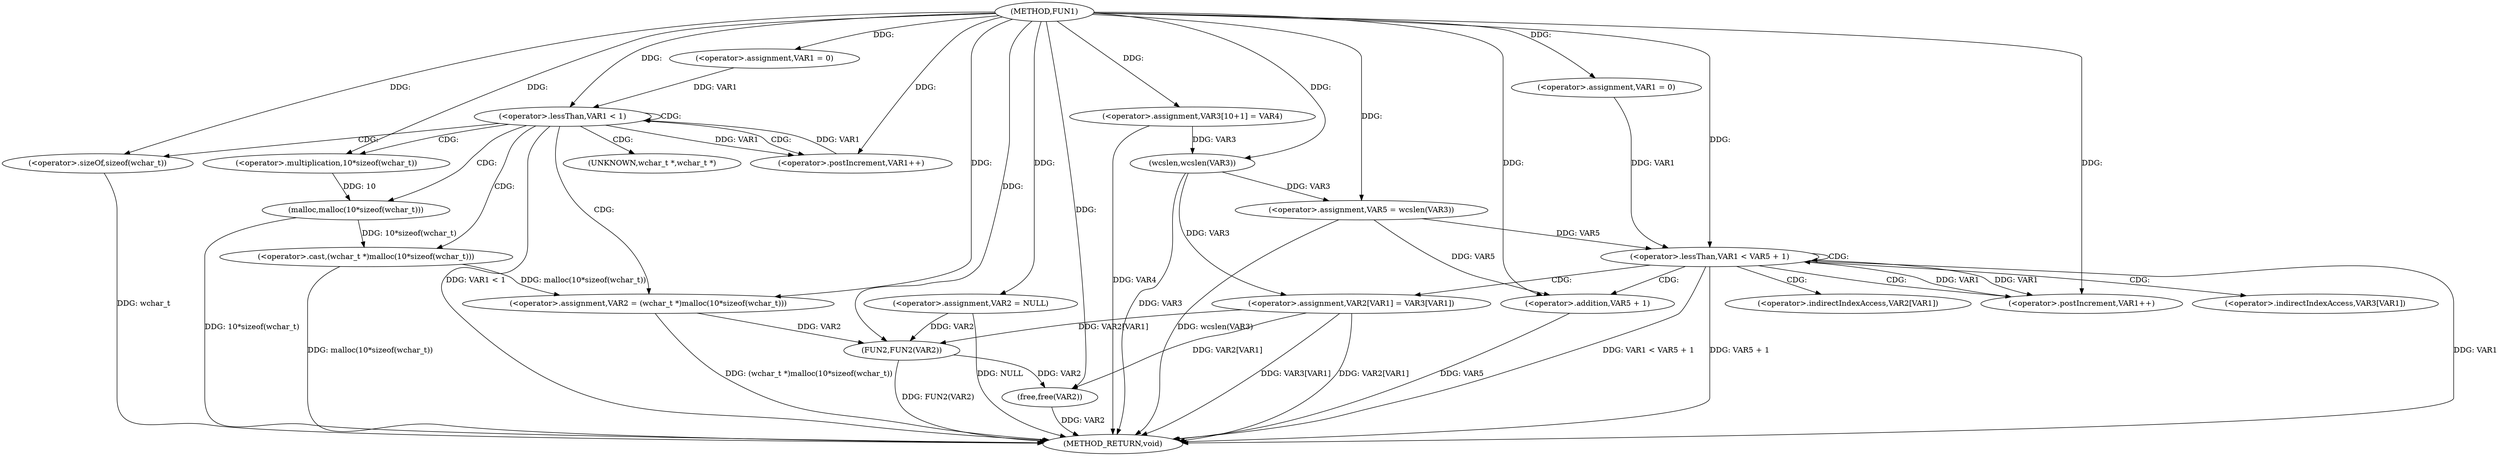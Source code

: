 digraph FUN1 {  
"1000100" [label = "(METHOD,FUN1)" ]
"1000160" [label = "(METHOD_RETURN,void)" ]
"1000104" [label = "(<operator>.assignment,VAR2 = NULL)" ]
"1000108" [label = "(<operator>.assignment,VAR1 = 0)" ]
"1000111" [label = "(<operator>.lessThan,VAR1 < 1)" ]
"1000114" [label = "(<operator>.postIncrement,VAR1++)" ]
"1000117" [label = "(<operator>.assignment,VAR2 = (wchar_t *)malloc(10*sizeof(wchar_t)))" ]
"1000119" [label = "(<operator>.cast,(wchar_t *)malloc(10*sizeof(wchar_t)))" ]
"1000121" [label = "(malloc,malloc(10*sizeof(wchar_t)))" ]
"1000122" [label = "(<operator>.multiplication,10*sizeof(wchar_t))" ]
"1000124" [label = "(<operator>.sizeOf,sizeof(wchar_t))" ]
"1000128" [label = "(<operator>.assignment,VAR3[10+1] = VAR4)" ]
"1000133" [label = "(<operator>.assignment,VAR5 = wcslen(VAR3))" ]
"1000135" [label = "(wcslen,wcslen(VAR3))" ]
"1000138" [label = "(<operator>.assignment,VAR1 = 0)" ]
"1000141" [label = "(<operator>.lessThan,VAR1 < VAR5 + 1)" ]
"1000143" [label = "(<operator>.addition,VAR5 + 1)" ]
"1000146" [label = "(<operator>.postIncrement,VAR1++)" ]
"1000149" [label = "(<operator>.assignment,VAR2[VAR1] = VAR3[VAR1])" ]
"1000156" [label = "(FUN2,FUN2(VAR2))" ]
"1000158" [label = "(free,free(VAR2))" ]
"1000120" [label = "(UNKNOWN,wchar_t *,wchar_t *)" ]
"1000150" [label = "(<operator>.indirectIndexAccess,VAR2[VAR1])" ]
"1000153" [label = "(<operator>.indirectIndexAccess,VAR3[VAR1])" ]
  "1000128" -> "1000160"  [ label = "DDG: VAR4"] 
  "1000141" -> "1000160"  [ label = "DDG: VAR1"] 
  "1000124" -> "1000160"  [ label = "DDG: wchar_t"] 
  "1000141" -> "1000160"  [ label = "DDG: VAR1 < VAR5 + 1"] 
  "1000119" -> "1000160"  [ label = "DDG: malloc(10*sizeof(wchar_t))"] 
  "1000149" -> "1000160"  [ label = "DDG: VAR3[VAR1]"] 
  "1000133" -> "1000160"  [ label = "DDG: wcslen(VAR3)"] 
  "1000149" -> "1000160"  [ label = "DDG: VAR2[VAR1]"] 
  "1000117" -> "1000160"  [ label = "DDG: (wchar_t *)malloc(10*sizeof(wchar_t))"] 
  "1000111" -> "1000160"  [ label = "DDG: VAR1 < 1"] 
  "1000104" -> "1000160"  [ label = "DDG: NULL"] 
  "1000158" -> "1000160"  [ label = "DDG: VAR2"] 
  "1000143" -> "1000160"  [ label = "DDG: VAR5"] 
  "1000141" -> "1000160"  [ label = "DDG: VAR5 + 1"] 
  "1000135" -> "1000160"  [ label = "DDG: VAR3"] 
  "1000121" -> "1000160"  [ label = "DDG: 10*sizeof(wchar_t)"] 
  "1000156" -> "1000160"  [ label = "DDG: FUN2(VAR2)"] 
  "1000100" -> "1000104"  [ label = "DDG: "] 
  "1000100" -> "1000108"  [ label = "DDG: "] 
  "1000114" -> "1000111"  [ label = "DDG: VAR1"] 
  "1000108" -> "1000111"  [ label = "DDG: VAR1"] 
  "1000100" -> "1000111"  [ label = "DDG: "] 
  "1000111" -> "1000114"  [ label = "DDG: VAR1"] 
  "1000100" -> "1000114"  [ label = "DDG: "] 
  "1000119" -> "1000117"  [ label = "DDG: malloc(10*sizeof(wchar_t))"] 
  "1000100" -> "1000117"  [ label = "DDG: "] 
  "1000121" -> "1000119"  [ label = "DDG: 10*sizeof(wchar_t)"] 
  "1000122" -> "1000121"  [ label = "DDG: 10"] 
  "1000100" -> "1000122"  [ label = "DDG: "] 
  "1000100" -> "1000124"  [ label = "DDG: "] 
  "1000100" -> "1000128"  [ label = "DDG: "] 
  "1000135" -> "1000133"  [ label = "DDG: VAR3"] 
  "1000100" -> "1000133"  [ label = "DDG: "] 
  "1000128" -> "1000135"  [ label = "DDG: VAR3"] 
  "1000100" -> "1000135"  [ label = "DDG: "] 
  "1000100" -> "1000138"  [ label = "DDG: "] 
  "1000138" -> "1000141"  [ label = "DDG: VAR1"] 
  "1000146" -> "1000141"  [ label = "DDG: VAR1"] 
  "1000100" -> "1000141"  [ label = "DDG: "] 
  "1000133" -> "1000141"  [ label = "DDG: VAR5"] 
  "1000133" -> "1000143"  [ label = "DDG: VAR5"] 
  "1000100" -> "1000143"  [ label = "DDG: "] 
  "1000141" -> "1000146"  [ label = "DDG: VAR1"] 
  "1000100" -> "1000146"  [ label = "DDG: "] 
  "1000135" -> "1000149"  [ label = "DDG: VAR3"] 
  "1000104" -> "1000156"  [ label = "DDG: VAR2"] 
  "1000117" -> "1000156"  [ label = "DDG: VAR2"] 
  "1000149" -> "1000156"  [ label = "DDG: VAR2[VAR1]"] 
  "1000100" -> "1000156"  [ label = "DDG: "] 
  "1000156" -> "1000158"  [ label = "DDG: VAR2"] 
  "1000149" -> "1000158"  [ label = "DDG: VAR2[VAR1]"] 
  "1000100" -> "1000158"  [ label = "DDG: "] 
  "1000111" -> "1000121"  [ label = "CDG: "] 
  "1000111" -> "1000120"  [ label = "CDG: "] 
  "1000111" -> "1000117"  [ label = "CDG: "] 
  "1000111" -> "1000111"  [ label = "CDG: "] 
  "1000111" -> "1000124"  [ label = "CDG: "] 
  "1000111" -> "1000119"  [ label = "CDG: "] 
  "1000111" -> "1000114"  [ label = "CDG: "] 
  "1000111" -> "1000122"  [ label = "CDG: "] 
  "1000141" -> "1000153"  [ label = "CDG: "] 
  "1000141" -> "1000143"  [ label = "CDG: "] 
  "1000141" -> "1000141"  [ label = "CDG: "] 
  "1000141" -> "1000150"  [ label = "CDG: "] 
  "1000141" -> "1000146"  [ label = "CDG: "] 
  "1000141" -> "1000149"  [ label = "CDG: "] 
}
